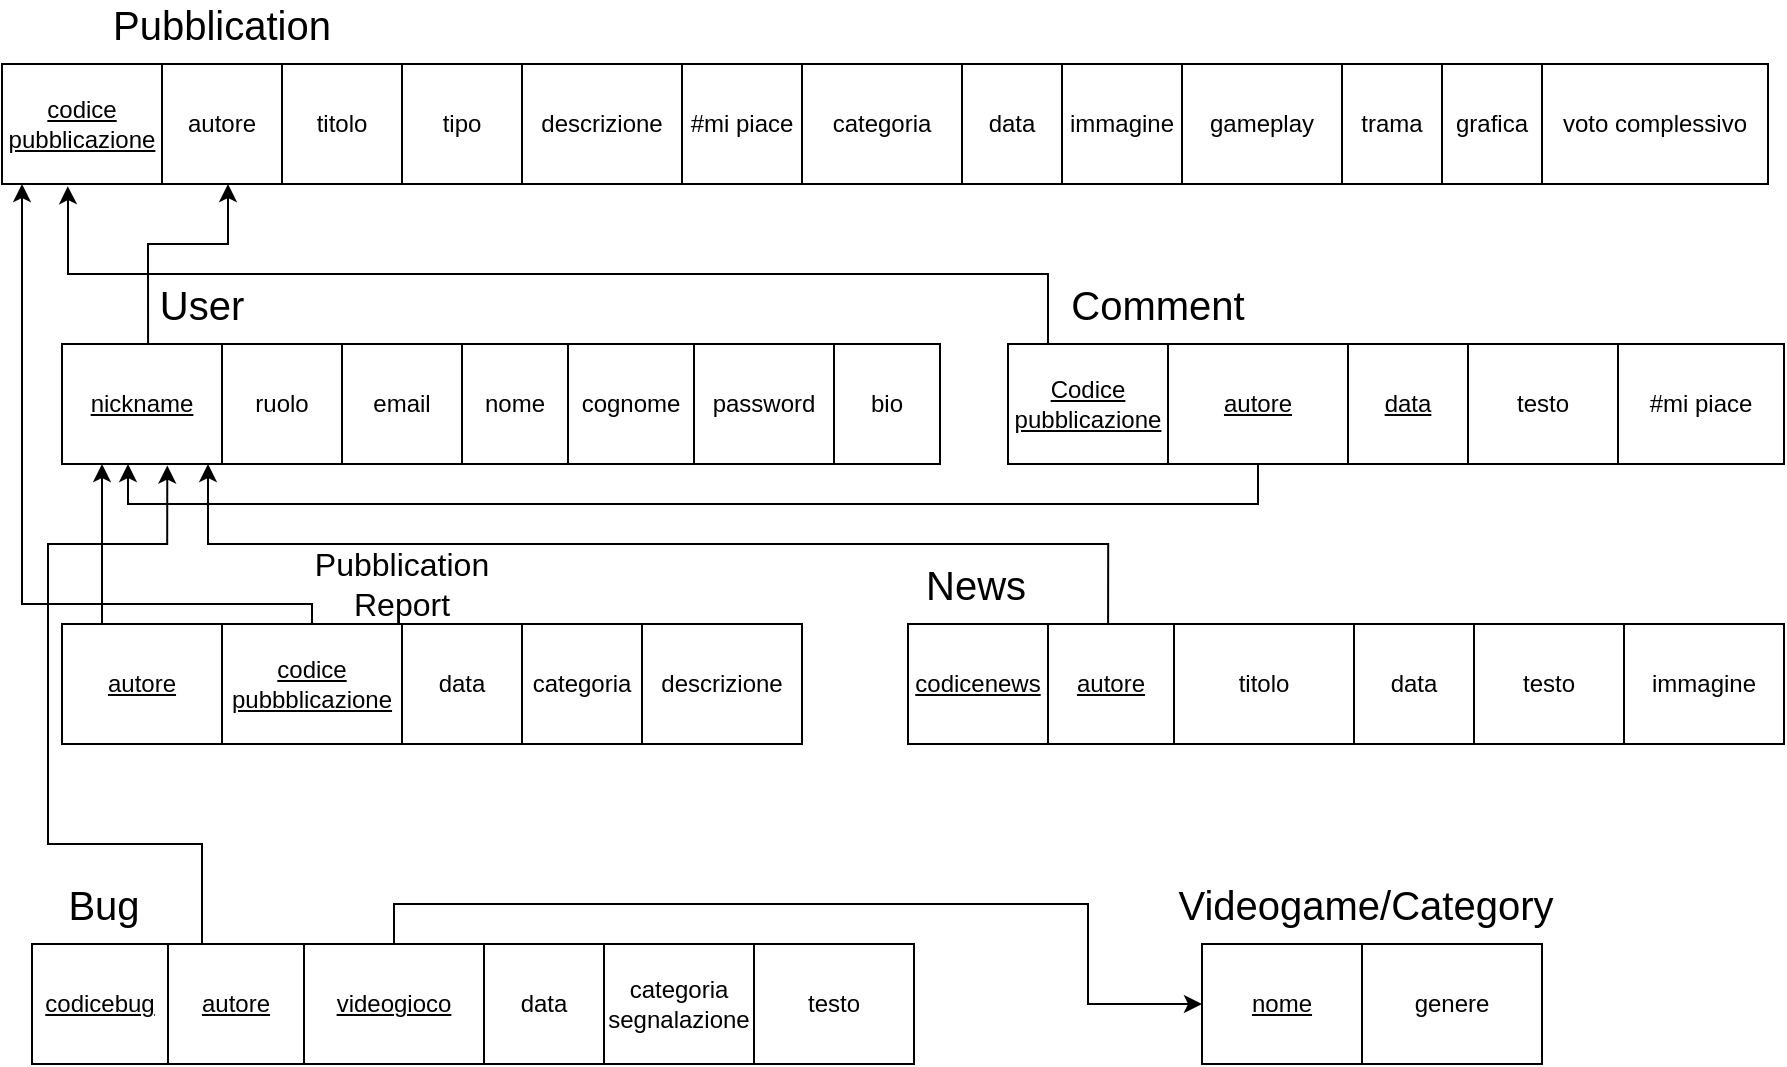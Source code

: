 <mxfile version="13.9.9" type="device"><diagram id="VnECFcb25aucaJ3Iqj28" name="Page-1"><mxGraphModel dx="1086" dy="806" grid="1" gridSize="10" guides="1" tooltips="1" connect="1" arrows="1" fold="1" page="1" pageScale="1" pageWidth="827" pageHeight="1169" math="0" shadow="0"><root><mxCell id="0"/><mxCell id="1" parent="0"/><mxCell id="VcR9w_zmepxrz7OU2hhh-35" value="codice pubblicazione" style="rounded=0;whiteSpace=wrap;html=1;fillColor=none;fontStyle=4" parent="1" vertex="1"><mxGeometry x="7" y="280" width="80" height="60" as="geometry"/></mxCell><mxCell id="VcR9w_zmepxrz7OU2hhh-36" value="autore" style="rounded=0;whiteSpace=wrap;html=1;fillColor=none;" parent="1" vertex="1"><mxGeometry x="87" y="280" width="60" height="60" as="geometry"/></mxCell><mxCell id="VcR9w_zmepxrz7OU2hhh-37" value="titolo" style="rounded=0;whiteSpace=wrap;html=1;fillColor=none;" parent="1" vertex="1"><mxGeometry x="147" y="280" width="60" height="60" as="geometry"/></mxCell><mxCell id="VcR9w_zmepxrz7OU2hhh-38" value="tipo" style="rounded=0;whiteSpace=wrap;html=1;fillColor=none;" parent="1" vertex="1"><mxGeometry x="207" y="280" width="60" height="60" as="geometry"/></mxCell><mxCell id="VcR9w_zmepxrz7OU2hhh-39" value="descrizione" style="rounded=0;whiteSpace=wrap;html=1;fillColor=none;" parent="1" vertex="1"><mxGeometry x="267" y="280" width="80" height="60" as="geometry"/></mxCell><mxCell id="VcR9w_zmepxrz7OU2hhh-40" value="#mi piace" style="rounded=0;whiteSpace=wrap;html=1;fillColor=none;" parent="1" vertex="1"><mxGeometry x="347" y="280" width="60" height="60" as="geometry"/></mxCell><mxCell id="VcR9w_zmepxrz7OU2hhh-41" value="categoria" style="rounded=0;whiteSpace=wrap;html=1;fillColor=none;" parent="1" vertex="1"><mxGeometry x="407" y="280" width="80" height="60" as="geometry"/></mxCell><mxCell id="VcR9w_zmepxrz7OU2hhh-42" value="data" style="rounded=0;whiteSpace=wrap;html=1;fillColor=none;" parent="1" vertex="1"><mxGeometry x="487" y="280" width="50" height="60" as="geometry"/></mxCell><mxCell id="VcR9w_zmepxrz7OU2hhh-43" value="immagine" style="rounded=0;whiteSpace=wrap;html=1;fillColor=none;" parent="1" vertex="1"><mxGeometry x="537" y="280" width="60" height="60" as="geometry"/></mxCell><mxCell id="VcR9w_zmepxrz7OU2hhh-44" value="gameplay" style="rounded=0;whiteSpace=wrap;html=1;fillColor=none;" parent="1" vertex="1"><mxGeometry x="597" y="280" width="80" height="60" as="geometry"/></mxCell><mxCell id="VcR9w_zmepxrz7OU2hhh-45" value="trama" style="rounded=0;whiteSpace=wrap;html=1;fillColor=none;" parent="1" vertex="1"><mxGeometry x="677" y="280" width="50" height="60" as="geometry"/></mxCell><mxCell id="VcR9w_zmepxrz7OU2hhh-46" value="grafica" style="rounded=0;whiteSpace=wrap;html=1;fillColor=none;" parent="1" vertex="1"><mxGeometry x="727" y="280" width="50" height="60" as="geometry"/></mxCell><mxCell id="VcR9w_zmepxrz7OU2hhh-49" value="voto complessivo" style="rounded=0;whiteSpace=wrap;html=1;fillColor=none;" parent="1" vertex="1"><mxGeometry x="777" y="280" width="113" height="60" as="geometry"/></mxCell><mxCell id="VcR9w_zmepxrz7OU2hhh-99" style="edgeStyle=orthogonalEdgeStyle;rounded=0;orthogonalLoop=1;jettySize=auto;html=1;exitX=0.538;exitY=0.007;exitDx=0;exitDy=0;fontSize=20;exitPerimeter=0;" parent="1" source="VcR9w_zmepxrz7OU2hhh-51" edge="1"><mxGeometry relative="1" as="geometry"><mxPoint x="120" y="340" as="targetPoint"/><Array as="points"><mxPoint x="80" y="370"/><mxPoint x="120" y="370"/></Array></mxGeometry></mxCell><mxCell id="VcR9w_zmepxrz7OU2hhh-51" value="nickname" style="rounded=0;whiteSpace=wrap;html=1;fillColor=none;fontStyle=4" parent="1" vertex="1"><mxGeometry x="37" y="420" width="80" height="60" as="geometry"/></mxCell><mxCell id="VcR9w_zmepxrz7OU2hhh-52" value="ruolo" style="rounded=0;whiteSpace=wrap;html=1;fillColor=none;" parent="1" vertex="1"><mxGeometry x="117" y="420" width="60" height="60" as="geometry"/></mxCell><mxCell id="VcR9w_zmepxrz7OU2hhh-53" value="email" style="rounded=0;whiteSpace=wrap;html=1;fillColor=none;" parent="1" vertex="1"><mxGeometry x="177" y="420" width="60" height="60" as="geometry"/></mxCell><mxCell id="VcR9w_zmepxrz7OU2hhh-54" value="nome" style="rounded=0;whiteSpace=wrap;html=1;fillColor=none;" parent="1" vertex="1"><mxGeometry x="237" y="420" width="53" height="60" as="geometry"/></mxCell><mxCell id="VcR9w_zmepxrz7OU2hhh-55" value="cognome" style="rounded=0;whiteSpace=wrap;html=1;fillColor=none;" parent="1" vertex="1"><mxGeometry x="290" y="420" width="63" height="60" as="geometry"/></mxCell><mxCell id="VcR9w_zmepxrz7OU2hhh-56" value="password" style="rounded=0;whiteSpace=wrap;html=1;fillColor=none;" parent="1" vertex="1"><mxGeometry x="353" y="420" width="70" height="60" as="geometry"/></mxCell><mxCell id="VcR9w_zmepxrz7OU2hhh-57" value="Pubblication" style="text;html=1;strokeColor=none;fillColor=none;align=center;verticalAlign=middle;whiteSpace=wrap;rounded=0;fontSize=20;" parent="1" vertex="1"><mxGeometry x="97" y="250" width="40" height="20" as="geometry"/></mxCell><mxCell id="VcR9w_zmepxrz7OU2hhh-60" value="User" style="text;html=1;strokeColor=none;fillColor=none;align=center;verticalAlign=middle;whiteSpace=wrap;rounded=0;fontSize=20;" parent="1" vertex="1"><mxGeometry x="87" y="390" width="40" height="20" as="geometry"/></mxCell><mxCell id="VcR9w_zmepxrz7OU2hhh-103" style="edgeStyle=orthogonalEdgeStyle;rounded=0;orthogonalLoop=1;jettySize=auto;html=1;exitX=0.25;exitY=0;exitDx=0;exitDy=0;entryX=0.25;entryY=1;entryDx=0;entryDy=0;fontSize=20;" parent="1" source="VcR9w_zmepxrz7OU2hhh-61" target="VcR9w_zmepxrz7OU2hhh-51" edge="1"><mxGeometry relative="1" as="geometry"/></mxCell><mxCell id="VcR9w_zmepxrz7OU2hhh-61" value="autore" style="rounded=0;whiteSpace=wrap;html=1;fillColor=none;fontStyle=4" parent="1" vertex="1"><mxGeometry x="37" y="560" width="80" height="60" as="geometry"/></mxCell><mxCell id="VcR9w_zmepxrz7OU2hhh-104" style="edgeStyle=orthogonalEdgeStyle;rounded=0;orthogonalLoop=1;jettySize=auto;html=1;exitX=0.5;exitY=0;exitDx=0;exitDy=0;fontSize=20;" parent="1" source="VcR9w_zmepxrz7OU2hhh-62" edge="1"><mxGeometry relative="1" as="geometry"><mxPoint x="17" y="340" as="targetPoint"/><Array as="points"><mxPoint x="162" y="550"/><mxPoint x="17" y="550"/><mxPoint x="17" y="340"/></Array></mxGeometry></mxCell><mxCell id="VcR9w_zmepxrz7OU2hhh-62" value="codice pubbblicazione" style="rounded=0;whiteSpace=wrap;html=1;fillColor=none;fontStyle=4" parent="1" vertex="1"><mxGeometry x="117" y="560" width="90" height="60" as="geometry"/></mxCell><mxCell id="VcR9w_zmepxrz7OU2hhh-63" value="data" style="rounded=0;whiteSpace=wrap;html=1;fillColor=none;" parent="1" vertex="1"><mxGeometry x="207" y="560" width="60" height="60" as="geometry"/></mxCell><mxCell id="VcR9w_zmepxrz7OU2hhh-64" value="categoria" style="rounded=0;whiteSpace=wrap;html=1;fillColor=none;" parent="1" vertex="1"><mxGeometry x="267" y="560" width="60" height="60" as="geometry"/></mxCell><mxCell id="VcR9w_zmepxrz7OU2hhh-65" value="descrizione" style="rounded=0;whiteSpace=wrap;html=1;fillColor=none;" parent="1" vertex="1"><mxGeometry x="327" y="560" width="80" height="60" as="geometry"/></mxCell><mxCell id="VcR9w_zmepxrz7OU2hhh-67" value="Pubblication Report" style="text;html=1;strokeColor=none;fillColor=none;align=center;verticalAlign=middle;whiteSpace=wrap;rounded=0;fontSize=16;" parent="1" vertex="1"><mxGeometry x="187" y="530" width="40" height="20" as="geometry"/></mxCell><mxCell id="VcR9w_zmepxrz7OU2hhh-109" style="edgeStyle=orthogonalEdgeStyle;rounded=0;orthogonalLoop=1;jettySize=auto;html=1;exitX=0.25;exitY=0;exitDx=0;exitDy=0;entryX=0.658;entryY=1.013;entryDx=0;entryDy=0;entryPerimeter=0;fontSize=20;" parent="1" source="VcR9w_zmepxrz7OU2hhh-68" target="VcR9w_zmepxrz7OU2hhh-51" edge="1"><mxGeometry relative="1" as="geometry"><Array as="points"><mxPoint x="107" y="670"/><mxPoint x="30" y="670"/><mxPoint x="30" y="520"/><mxPoint x="90" y="520"/></Array></mxGeometry></mxCell><mxCell id="VcR9w_zmepxrz7OU2hhh-68" value="autore" style="rounded=0;whiteSpace=wrap;html=1;fillColor=none;fontStyle=4" parent="1" vertex="1"><mxGeometry x="90" y="720" width="68" height="60" as="geometry"/></mxCell><mxCell id="VcR9w_zmepxrz7OU2hhh-110" style="edgeStyle=orthogonalEdgeStyle;rounded=0;orthogonalLoop=1;jettySize=auto;html=1;exitX=0.5;exitY=0;exitDx=0;exitDy=0;entryX=0;entryY=0.5;entryDx=0;entryDy=0;fontSize=20;" parent="1" source="VcR9w_zmepxrz7OU2hhh-69" target="VcR9w_zmepxrz7OU2hhh-87" edge="1"><mxGeometry relative="1" as="geometry"><Array as="points"><mxPoint x="203" y="700"/><mxPoint x="550" y="700"/><mxPoint x="550" y="750"/></Array></mxGeometry></mxCell><mxCell id="VcR9w_zmepxrz7OU2hhh-69" value="videogioco" style="rounded=0;whiteSpace=wrap;html=1;fillColor=none;fontStyle=4" parent="1" vertex="1"><mxGeometry x="158" y="720" width="90" height="60" as="geometry"/></mxCell><mxCell id="VcR9w_zmepxrz7OU2hhh-70" value="data" style="rounded=0;whiteSpace=wrap;html=1;fillColor=none;fontStyle=0" parent="1" vertex="1"><mxGeometry x="248" y="720" width="60" height="60" as="geometry"/></mxCell><mxCell id="VcR9w_zmepxrz7OU2hhh-71" value="categoria segnalazione" style="rounded=0;whiteSpace=wrap;html=1;fillColor=none;" parent="1" vertex="1"><mxGeometry x="308" y="720" width="75" height="60" as="geometry"/></mxCell><mxCell id="VcR9w_zmepxrz7OU2hhh-72" value="testo" style="rounded=0;whiteSpace=wrap;html=1;fillColor=none;" parent="1" vertex="1"><mxGeometry x="383" y="720" width="80" height="60" as="geometry"/></mxCell><mxCell id="VcR9w_zmepxrz7OU2hhh-73" value="Bug" style="text;html=1;strokeColor=none;fillColor=none;align=center;verticalAlign=middle;whiteSpace=wrap;rounded=0;fontSize=20;" parent="1" vertex="1"><mxGeometry x="38" y="690" width="40" height="20" as="geometry"/></mxCell><mxCell id="VcR9w_zmepxrz7OU2hhh-100" style="edgeStyle=orthogonalEdgeStyle;rounded=0;orthogonalLoop=1;jettySize=auto;html=1;exitX=0.25;exitY=0;exitDx=0;exitDy=0;fontSize=20;entryX=0.411;entryY=1.018;entryDx=0;entryDy=0;entryPerimeter=0;" parent="1" source="VcR9w_zmepxrz7OU2hhh-75" target="VcR9w_zmepxrz7OU2hhh-35" edge="1"><mxGeometry relative="1" as="geometry"><mxPoint x="27" y="350" as="targetPoint"/><Array as="points"><mxPoint x="530" y="385"/><mxPoint x="40" y="385"/><mxPoint x="40" y="350"/></Array></mxGeometry></mxCell><mxCell id="VcR9w_zmepxrz7OU2hhh-75" value="Codice pubblicazione" style="rounded=0;whiteSpace=wrap;html=1;fillColor=none;fontStyle=4" parent="1" vertex="1"><mxGeometry x="510" y="420" width="80" height="60" as="geometry"/></mxCell><mxCell id="VcR9w_zmepxrz7OU2hhh-102" style="edgeStyle=orthogonalEdgeStyle;rounded=0;orthogonalLoop=1;jettySize=auto;html=1;exitX=0.5;exitY=1;exitDx=0;exitDy=0;fontSize=20;" parent="1" source="VcR9w_zmepxrz7OU2hhh-76" edge="1"><mxGeometry relative="1" as="geometry"><mxPoint x="70" y="480" as="targetPoint"/><Array as="points"><mxPoint x="635" y="500"/><mxPoint x="70" y="500"/><mxPoint x="70" y="480"/></Array></mxGeometry></mxCell><mxCell id="VcR9w_zmepxrz7OU2hhh-76" value="autore" style="rounded=0;whiteSpace=wrap;html=1;fillColor=none;fontStyle=4" parent="1" vertex="1"><mxGeometry x="590" y="420" width="90" height="60" as="geometry"/></mxCell><mxCell id="VcR9w_zmepxrz7OU2hhh-77" value="data" style="rounded=0;whiteSpace=wrap;html=1;fillColor=none;fontStyle=4" parent="1" vertex="1"><mxGeometry x="680" y="420" width="60" height="60" as="geometry"/></mxCell><mxCell id="VcR9w_zmepxrz7OU2hhh-78" value="testo" style="rounded=0;whiteSpace=wrap;html=1;fillColor=none;" parent="1" vertex="1"><mxGeometry x="740" y="420" width="75" height="60" as="geometry"/></mxCell><mxCell id="VcR9w_zmepxrz7OU2hhh-79" value="#mi piace" style="rounded=0;whiteSpace=wrap;html=1;fillColor=none;" parent="1" vertex="1"><mxGeometry x="815" y="420" width="83" height="60" as="geometry"/></mxCell><mxCell id="VcR9w_zmepxrz7OU2hhh-80" value="Comment" style="text;html=1;strokeColor=none;fillColor=none;align=center;verticalAlign=middle;whiteSpace=wrap;rounded=0;fontSize=20;" parent="1" vertex="1"><mxGeometry x="565" y="390" width="40" height="20" as="geometry"/></mxCell><mxCell id="VcR9w_zmepxrz7OU2hhh-108" style="edgeStyle=orthogonalEdgeStyle;rounded=0;orthogonalLoop=1;jettySize=auto;html=1;exitX=0.477;exitY=0;exitDx=0;exitDy=0;fontSize=20;exitPerimeter=0;" parent="1" source="VcR9w_zmepxrz7OU2hhh-81" target="VcR9w_zmepxrz7OU2hhh-51" edge="1"><mxGeometry relative="1" as="geometry"><Array as="points"><mxPoint x="560" y="520"/><mxPoint x="110" y="520"/></Array></mxGeometry></mxCell><mxCell id="VcR9w_zmepxrz7OU2hhh-81" value="autore" style="rounded=0;whiteSpace=wrap;html=1;fillColor=none;fontStyle=4" parent="1" vertex="1"><mxGeometry x="530" y="560" width="63" height="60" as="geometry"/></mxCell><mxCell id="VcR9w_zmepxrz7OU2hhh-82" value="titolo" style="rounded=0;whiteSpace=wrap;html=1;fillColor=none;fontStyle=0" parent="1" vertex="1"><mxGeometry x="593" y="560" width="90" height="60" as="geometry"/></mxCell><mxCell id="VcR9w_zmepxrz7OU2hhh-83" value="data" style="rounded=0;whiteSpace=wrap;html=1;fillColor=none;fontStyle=0" parent="1" vertex="1"><mxGeometry x="683" y="560" width="60" height="60" as="geometry"/></mxCell><mxCell id="VcR9w_zmepxrz7OU2hhh-84" value="testo" style="rounded=0;whiteSpace=wrap;html=1;fillColor=none;" parent="1" vertex="1"><mxGeometry x="743" y="560" width="75" height="60" as="geometry"/></mxCell><mxCell id="VcR9w_zmepxrz7OU2hhh-85" value="immagine" style="rounded=0;whiteSpace=wrap;html=1;fillColor=none;" parent="1" vertex="1"><mxGeometry x="818" y="560" width="80" height="60" as="geometry"/></mxCell><mxCell id="VcR9w_zmepxrz7OU2hhh-86" value="News" style="text;html=1;strokeColor=none;fillColor=none;align=center;verticalAlign=middle;whiteSpace=wrap;rounded=0;fontSize=20;" parent="1" vertex="1"><mxGeometry x="474" y="530" width="40" height="20" as="geometry"/></mxCell><mxCell id="VcR9w_zmepxrz7OU2hhh-87" value="nome" style="rounded=0;whiteSpace=wrap;html=1;fillColor=none;fontStyle=4" parent="1" vertex="1"><mxGeometry x="607" y="720" width="80" height="60" as="geometry"/></mxCell><mxCell id="VcR9w_zmepxrz7OU2hhh-88" value="genere" style="rounded=0;whiteSpace=wrap;html=1;fillColor=none;" parent="1" vertex="1"><mxGeometry x="687" y="720" width="90" height="60" as="geometry"/></mxCell><mxCell id="VcR9w_zmepxrz7OU2hhh-92" value="Videogame/Category" style="text;html=1;strokeColor=none;fillColor=none;align=center;verticalAlign=middle;whiteSpace=wrap;rounded=0;fontSize=20;" parent="1" vertex="1"><mxGeometry x="669" y="690" width="40" height="20" as="geometry"/></mxCell><mxCell id="GsPlEj1IOSZ0lCCJX-43-1" value="bio" style="rounded=0;whiteSpace=wrap;html=1;fillColor=none;" parent="1" vertex="1"><mxGeometry x="423" y="420" width="53" height="60" as="geometry"/></mxCell><mxCell id="61ERBBmCnE26S1dOOb8e-1" value="codicebug" style="rounded=0;whiteSpace=wrap;html=1;fillColor=none;fontStyle=4" vertex="1" parent="1"><mxGeometry x="22" y="720" width="68" height="60" as="geometry"/></mxCell><mxCell id="61ERBBmCnE26S1dOOb8e-2" value="codicenews" style="rounded=0;whiteSpace=wrap;html=1;fillColor=none;fontStyle=4" vertex="1" parent="1"><mxGeometry x="460" y="560" width="70" height="60" as="geometry"/></mxCell></root></mxGraphModel></diagram></mxfile>